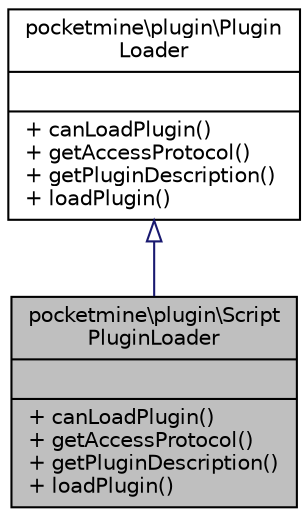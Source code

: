 digraph "pocketmine\plugin\ScriptPluginLoader"
{
 // INTERACTIVE_SVG=YES
 // LATEX_PDF_SIZE
  edge [fontname="Helvetica",fontsize="10",labelfontname="Helvetica",labelfontsize="10"];
  node [fontname="Helvetica",fontsize="10",shape=record];
  Node1 [label="{pocketmine\\plugin\\Script\lPluginLoader\n||+ canLoadPlugin()\l+ getAccessProtocol()\l+ getPluginDescription()\l+ loadPlugin()\l}",height=0.2,width=0.4,color="black", fillcolor="grey75", style="filled", fontcolor="black",tooltip=" "];
  Node2 -> Node1 [dir="back",color="midnightblue",fontsize="10",style="solid",arrowtail="onormal",fontname="Helvetica"];
  Node2 [label="{pocketmine\\plugin\\Plugin\lLoader\n||+ canLoadPlugin()\l+ getAccessProtocol()\l+ getPluginDescription()\l+ loadPlugin()\l}",height=0.2,width=0.4,color="black", fillcolor="white", style="filled",URL="$d5/d36/interfacepocketmine_1_1plugin_1_1_plugin_loader.html",tooltip=" "];
}
